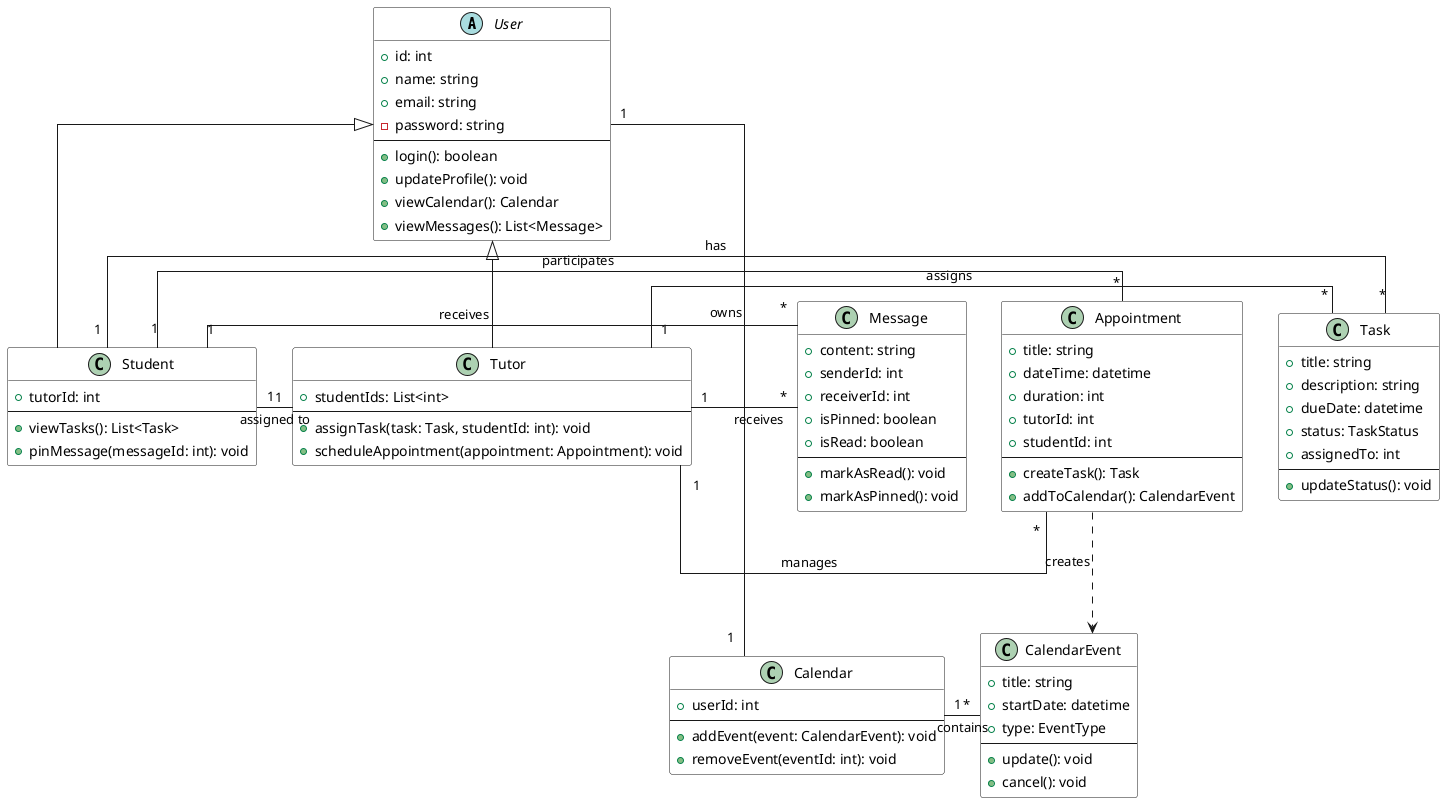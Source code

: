 @startuml HomeSkolar

' Layout configuration
skinparam linetype ortho  
skinparam padding 2

skinparam class {
    BackgroundColor white
}

' Placement hints
together {
    abstract class User
    class Student
    class Tutor
}

together {
    class Task
    class Message
    class Appointment
}

together {
    class Calendar
    class CalendarEvent
}

    abstract class User {
        +id: int
        +name: string
        +email: string
        -password: string
        --
        +login(): boolean
        +updateProfile(): void
        +viewCalendar(): Calendar
        +viewMessages(): List<Message>
    }

    class Student {
        +tutorId: int
        --
        +viewTasks(): List<Task>
        +pinMessage(messageId: int): void
    }

    class Tutor {
        +studentIds: List<int>
        --
        +assignTask(task: Task, studentId: int): void
        +scheduleAppointment(appointment: Appointment): void
    }

    class Calendar {
        +userId: int
        --
        +addEvent(event: CalendarEvent): void
        +removeEvent(eventId: int): void
    }

    class CalendarEvent {
        +title: string
        +startDate: datetime
        +type: EventType
        --
        +update(): void
        +cancel(): void
    }

    class Task {
        +title: string
        +description: string
        +dueDate: datetime
        +status: TaskStatus
        +assignedTo: int
        --
        +updateStatus(): void
    }

    class Message {
        +content: string
        +senderId: int
        +receiverId: int
        +isPinned: boolean
        +isRead: boolean
        --
        +markAsRead(): void
        +markAsPinned(): void
    }

    class Appointment {
        +title: string
        +dateTime: datetime
        +duration: int
        +tutorId: int
        +studentId: int
        --
        +createTask(): Task
        +addToCalendar(): CalendarEvent
    }


' Relations
User <|-- Student
User <|-- Tutor
Student "1" --right-- "1" Tutor : assigned to
Student "1" --right-- "*" Task : has
Tutor "1" --right-- "*" Task : assigns
Student "1" --right-- "*" Appointment : participates
Tutor "1" --right-- "*" Appointment : manages
Message "*" --right-- "1" Student : receives
Message "*" --right-- "1" Tutor : receives
User "1" --down-- "1" Calendar : owns
Calendar "1" --right-- "*" CalendarEvent : contains
Appointment ..> CalendarEvent : creates

@enduml